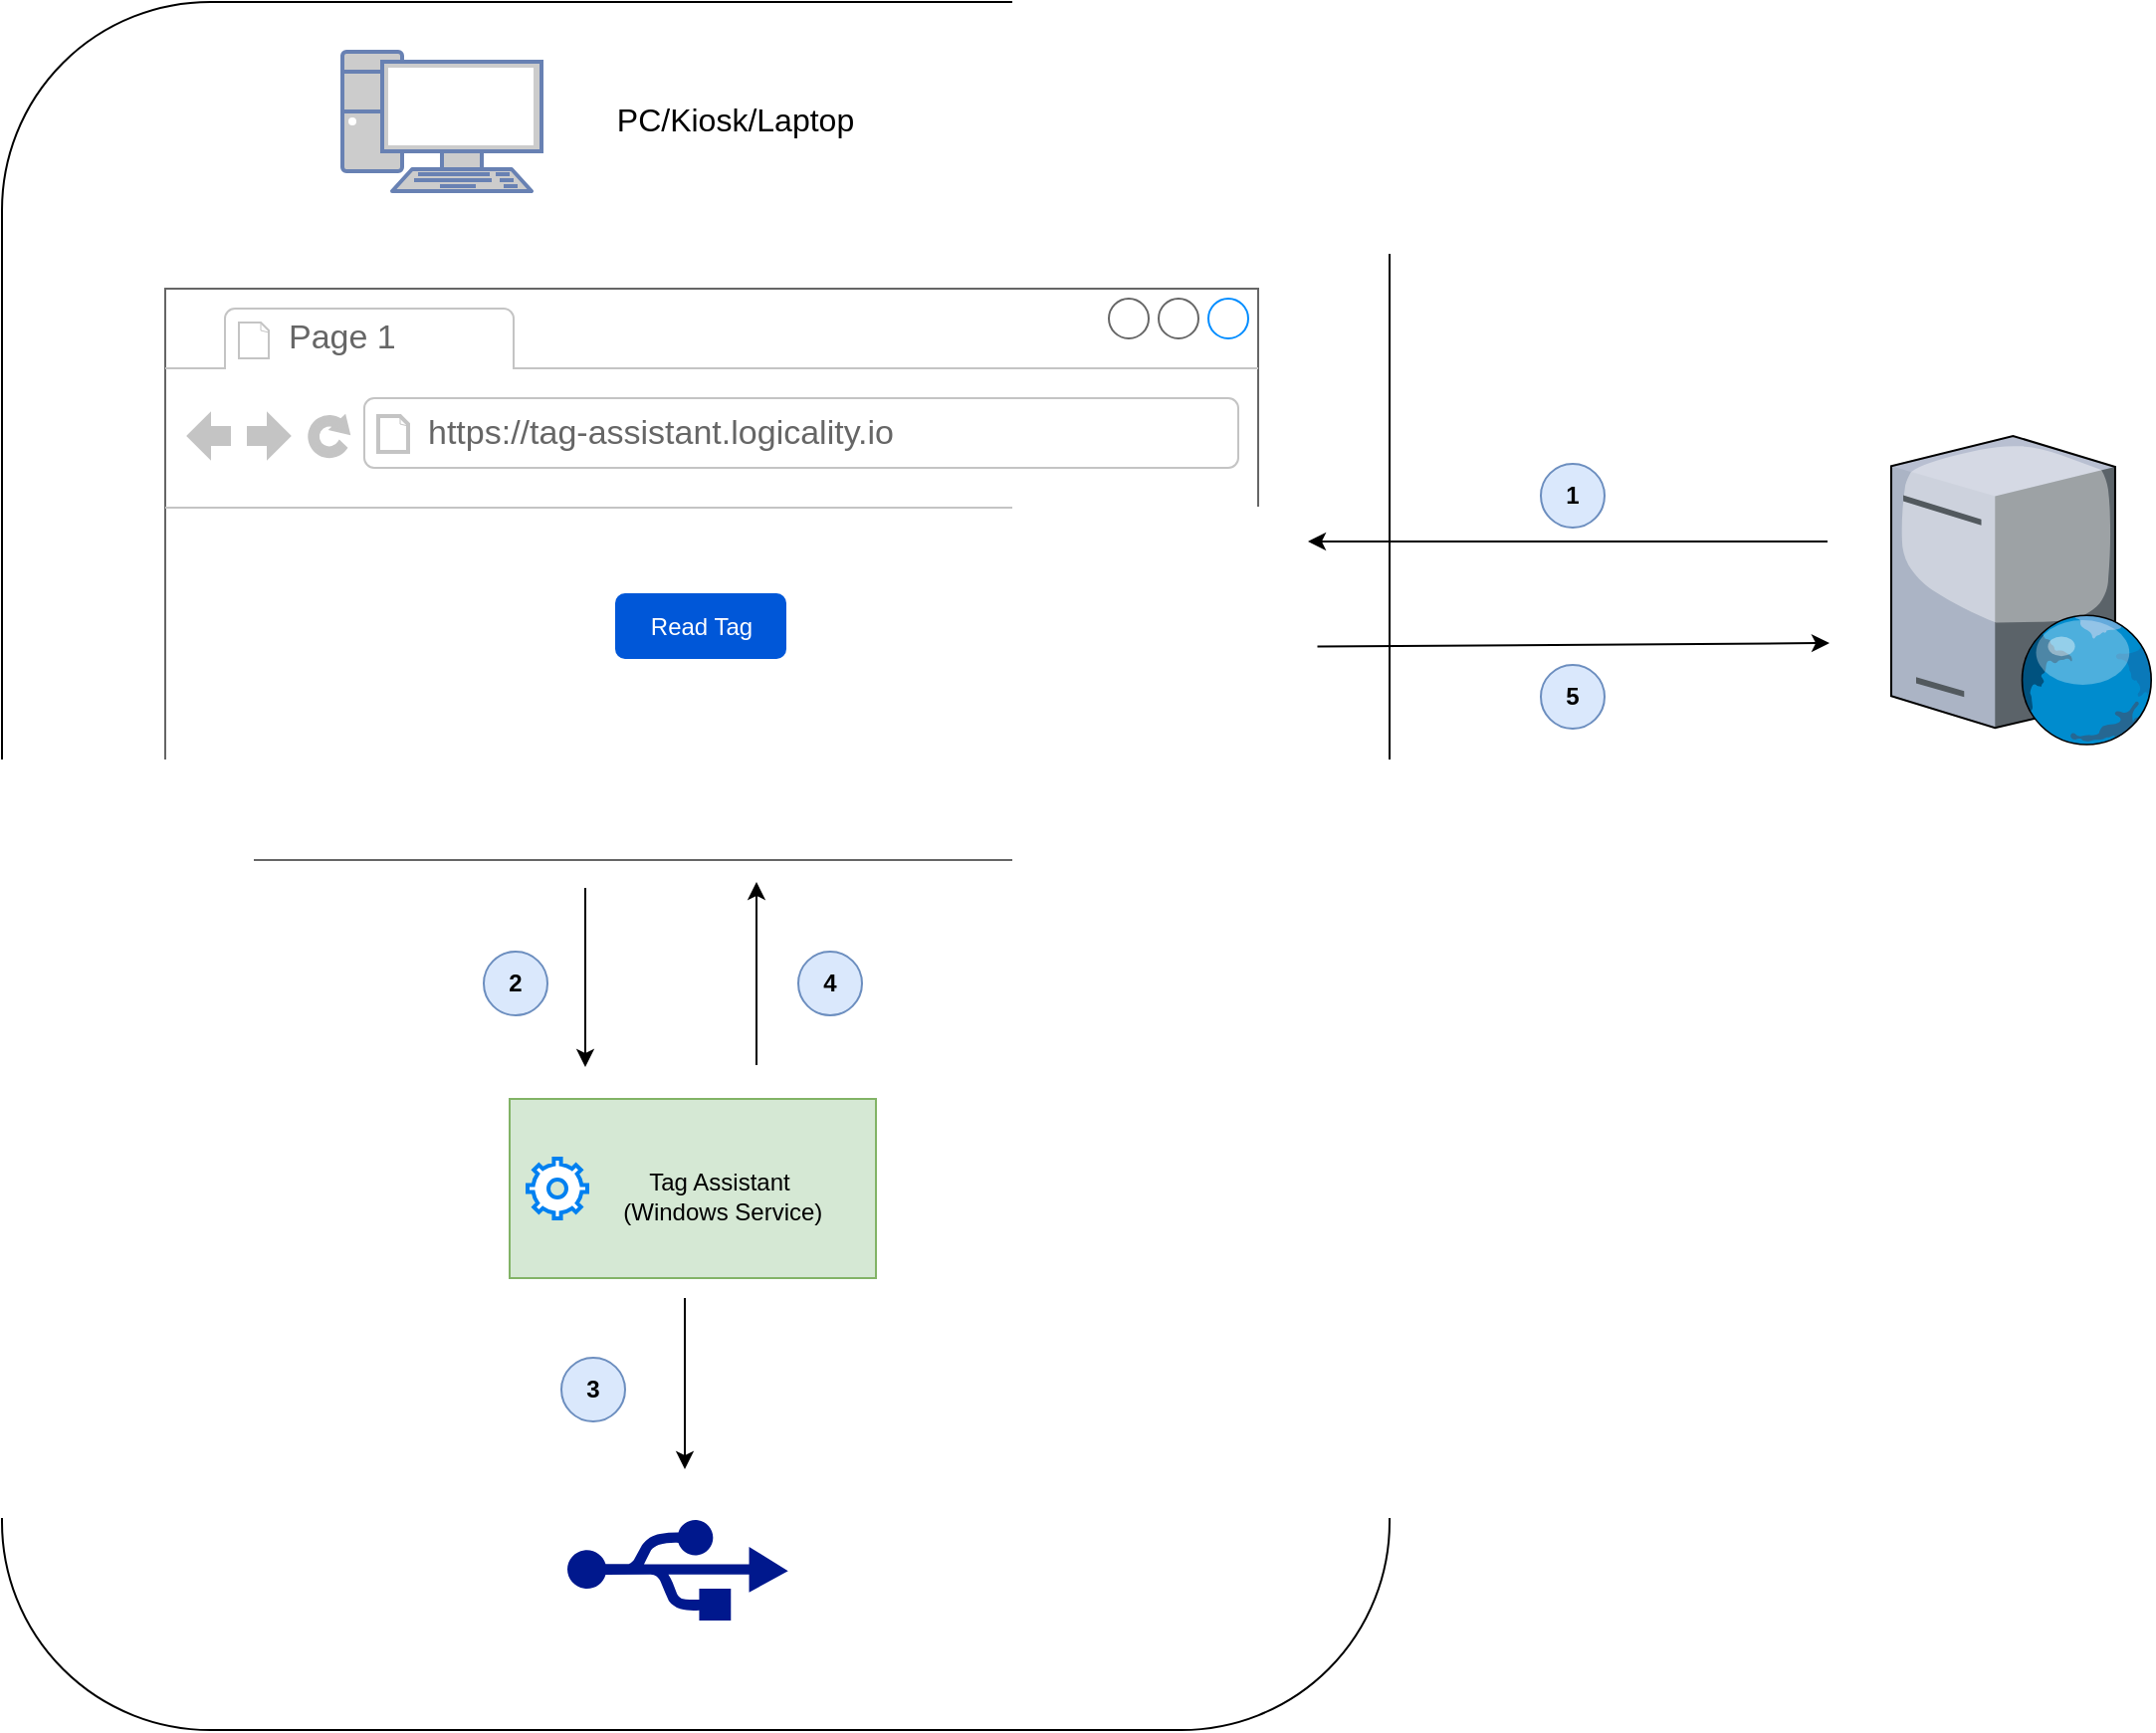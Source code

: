 <mxfile version="20.2.3" type="device"><diagram id="eH8brj2cPyDsp0pwL9lx" name="Page-1"><mxGraphModel dx="2062" dy="1625" grid="0" gridSize="10" guides="1" tooltips="1" connect="1" arrows="1" fold="1" page="0" pageScale="1" pageWidth="827" pageHeight="1169" math="0" shadow="0"><root><mxCell id="0"/><mxCell id="1" parent="0"/><mxCell id="yI0AqQz9OtmNWSQml0Xs-20" value="" style="rounded=1;whiteSpace=wrap;html=1;fillColor=none;" vertex="1" parent="1"><mxGeometry x="61" y="-12" width="697" height="868" as="geometry"/></mxCell><mxCell id="yI0AqQz9OtmNWSQml0Xs-11" value="" style="rounded=0;whiteSpace=wrap;html=1;fillColor=#d5e8d4;strokeColor=#82b366;" vertex="1" parent="1"><mxGeometry x="316" y="539" width="184" height="90" as="geometry"/></mxCell><mxCell id="yI0AqQz9OtmNWSQml0Xs-1" value="" style="fontColor=#0066CC;verticalAlign=top;verticalLabelPosition=bottom;labelPosition=center;align=center;html=1;outlineConnect=0;fillColor=#CCCCCC;strokeColor=#6881B3;gradientColor=none;gradientDirection=north;strokeWidth=2;shape=mxgraph.networks.pc;" vertex="1" parent="1"><mxGeometry x="232" y="13" width="100" height="70" as="geometry"/></mxCell><mxCell id="yI0AqQz9OtmNWSQml0Xs-2" value="" style="strokeWidth=1;shadow=0;dashed=0;align=center;html=1;shape=mxgraph.mockup.containers.browserWindow;rSize=0;strokeColor=#666666;strokeColor2=#008cff;strokeColor3=#c4c4c4;mainText=,;recursiveResize=0;" vertex="1" parent="1"><mxGeometry x="143" y="132" width="549" height="287" as="geometry"/></mxCell><mxCell id="yI0AqQz9OtmNWSQml0Xs-3" value="Page 1" style="strokeWidth=1;shadow=0;dashed=0;align=center;html=1;shape=mxgraph.mockup.containers.anchor;fontSize=17;fontColor=#666666;align=left;" vertex="1" parent="yI0AqQz9OtmNWSQml0Xs-2"><mxGeometry x="60" y="12" width="110" height="26" as="geometry"/></mxCell><mxCell id="yI0AqQz9OtmNWSQml0Xs-4" value="https://tag-assistant.logicality.io" style="strokeWidth=1;shadow=0;dashed=0;align=center;html=1;shape=mxgraph.mockup.containers.anchor;rSize=0;fontSize=17;fontColor=#666666;align=left;" vertex="1" parent="yI0AqQz9OtmNWSQml0Xs-2"><mxGeometry x="130" y="60" width="250" height="26" as="geometry"/></mxCell><mxCell id="yI0AqQz9OtmNWSQml0Xs-9" value="Read Tag" style="rounded=1;fillColor=#0057D8;strokeColor=none;html=1;fontColor=#ffffff;align=center;verticalAlign=middle;fontStyle=0;fontSize=12;sketch=0;" vertex="1" parent="yI0AqQz9OtmNWSQml0Xs-2"><mxGeometry x="226" y="153" width="86" height="33" as="geometry"/></mxCell><mxCell id="yI0AqQz9OtmNWSQml0Xs-5" value="" style="verticalLabelPosition=bottom;sketch=0;aspect=fixed;html=1;verticalAlign=top;strokeColor=none;align=center;outlineConnect=0;shape=mxgraph.citrix.web_server;" vertex="1" parent="1"><mxGeometry x="1010" y="206" width="131.75" height="155" as="geometry"/></mxCell><mxCell id="yI0AqQz9OtmNWSQml0Xs-7" value="" style="endArrow=classic;html=1;rounded=0;" edge="1" parent="1"><mxGeometry width="50" height="50" relative="1" as="geometry"><mxPoint x="978" y="259" as="sourcePoint"/><mxPoint x="717" y="259" as="targetPoint"/></mxGeometry></mxCell><mxCell id="yI0AqQz9OtmNWSQml0Xs-8" value="1" style="ellipse;whiteSpace=wrap;html=1;aspect=fixed;fillColor=#dae8fc;strokeColor=#6c8ebf;fontStyle=1" vertex="1" parent="1"><mxGeometry x="834" y="220" width="32" height="32" as="geometry"/></mxCell><mxCell id="yI0AqQz9OtmNWSQml0Xs-10" value="" style="html=1;verticalLabelPosition=bottom;align=center;labelBackgroundColor=#ffffff;verticalAlign=top;strokeWidth=2;strokeColor=#0080F0;shadow=0;dashed=0;shape=mxgraph.ios7.icons.settings;" vertex="1" parent="1"><mxGeometry x="325" y="569" width="30" height="30" as="geometry"/></mxCell><mxCell id="yI0AqQz9OtmNWSQml0Xs-12" value="Tag Assistant&lt;br&gt;&amp;nbsp;(Windows Service)" style="text;html=1;strokeColor=none;fillColor=none;align=center;verticalAlign=middle;whiteSpace=wrap;rounded=0;" vertex="1" parent="1"><mxGeometry x="363" y="573" width="117" height="29" as="geometry"/></mxCell><mxCell id="yI0AqQz9OtmNWSQml0Xs-13" value="" style="endArrow=classic;html=1;rounded=0;" edge="1" parent="1"><mxGeometry width="50" height="50" relative="1" as="geometry"><mxPoint x="354" y="433" as="sourcePoint"/><mxPoint x="354" y="523" as="targetPoint"/></mxGeometry></mxCell><mxCell id="yI0AqQz9OtmNWSQml0Xs-14" value="2" style="ellipse;whiteSpace=wrap;html=1;aspect=fixed;fillColor=#dae8fc;strokeColor=#6c8ebf;fontStyle=1" vertex="1" parent="1"><mxGeometry x="303" y="465" width="32" height="32" as="geometry"/></mxCell><mxCell id="yI0AqQz9OtmNWSQml0Xs-15" value="" style="sketch=0;aspect=fixed;pointerEvents=1;shadow=0;dashed=0;html=1;strokeColor=none;labelPosition=center;verticalLabelPosition=bottom;verticalAlign=top;align=center;fillColor=#00188D;shape=mxgraph.mscae.enterprise.usb" vertex="1" parent="1"><mxGeometry x="345" y="750" width="110.87" height="51" as="geometry"/></mxCell><mxCell id="yI0AqQz9OtmNWSQml0Xs-17" value="" style="endArrow=classic;html=1;rounded=0;" edge="1" parent="1"><mxGeometry width="50" height="50" relative="1" as="geometry"><mxPoint x="404" y="639" as="sourcePoint"/><mxPoint x="404" y="725" as="targetPoint"/></mxGeometry></mxCell><mxCell id="yI0AqQz9OtmNWSQml0Xs-18" value="3" style="ellipse;whiteSpace=wrap;html=1;aspect=fixed;fillColor=#dae8fc;strokeColor=#6c8ebf;fontStyle=1" vertex="1" parent="1"><mxGeometry x="342" y="669" width="32" height="32" as="geometry"/></mxCell><mxCell id="yI0AqQz9OtmNWSQml0Xs-19" value="" style="endArrow=classic;html=1;rounded=0;" edge="1" parent="1"><mxGeometry width="50" height="50" relative="1" as="geometry"><mxPoint x="440" y="522" as="sourcePoint"/><mxPoint x="440" y="430" as="targetPoint"/></mxGeometry></mxCell><mxCell id="yI0AqQz9OtmNWSQml0Xs-21" value="PC/Kiosk/Laptop" style="text;html=1;strokeColor=none;fillColor=none;align=center;verticalAlign=middle;whiteSpace=wrap;rounded=0;fontSize=16;" vertex="1" parent="1"><mxGeometry x="348" y="30" width="163" height="33" as="geometry"/></mxCell><mxCell id="yI0AqQz9OtmNWSQml0Xs-22" value="4" style="ellipse;whiteSpace=wrap;html=1;aspect=fixed;fillColor=#dae8fc;strokeColor=#6c8ebf;fontStyle=1" vertex="1" parent="1"><mxGeometry x="461" y="465" width="32" height="32" as="geometry"/></mxCell><mxCell id="yI0AqQz9OtmNWSQml0Xs-25" value="" style="endArrow=classic;html=1;rounded=0;exitX=0.948;exitY=0.373;exitDx=0;exitDy=0;exitPerimeter=0;" edge="1" parent="1" source="yI0AqQz9OtmNWSQml0Xs-20"><mxGeometry width="50" height="50" relative="1" as="geometry"><mxPoint x="996" y="371" as="sourcePoint"/><mxPoint x="979" y="310" as="targetPoint"/></mxGeometry></mxCell><mxCell id="yI0AqQz9OtmNWSQml0Xs-26" value="5" style="ellipse;whiteSpace=wrap;html=1;aspect=fixed;fillColor=#dae8fc;strokeColor=#6c8ebf;fontStyle=1" vertex="1" parent="1"><mxGeometry x="834" y="321" width="32" height="32" as="geometry"/></mxCell></root></mxGraphModel></diagram></mxfile>